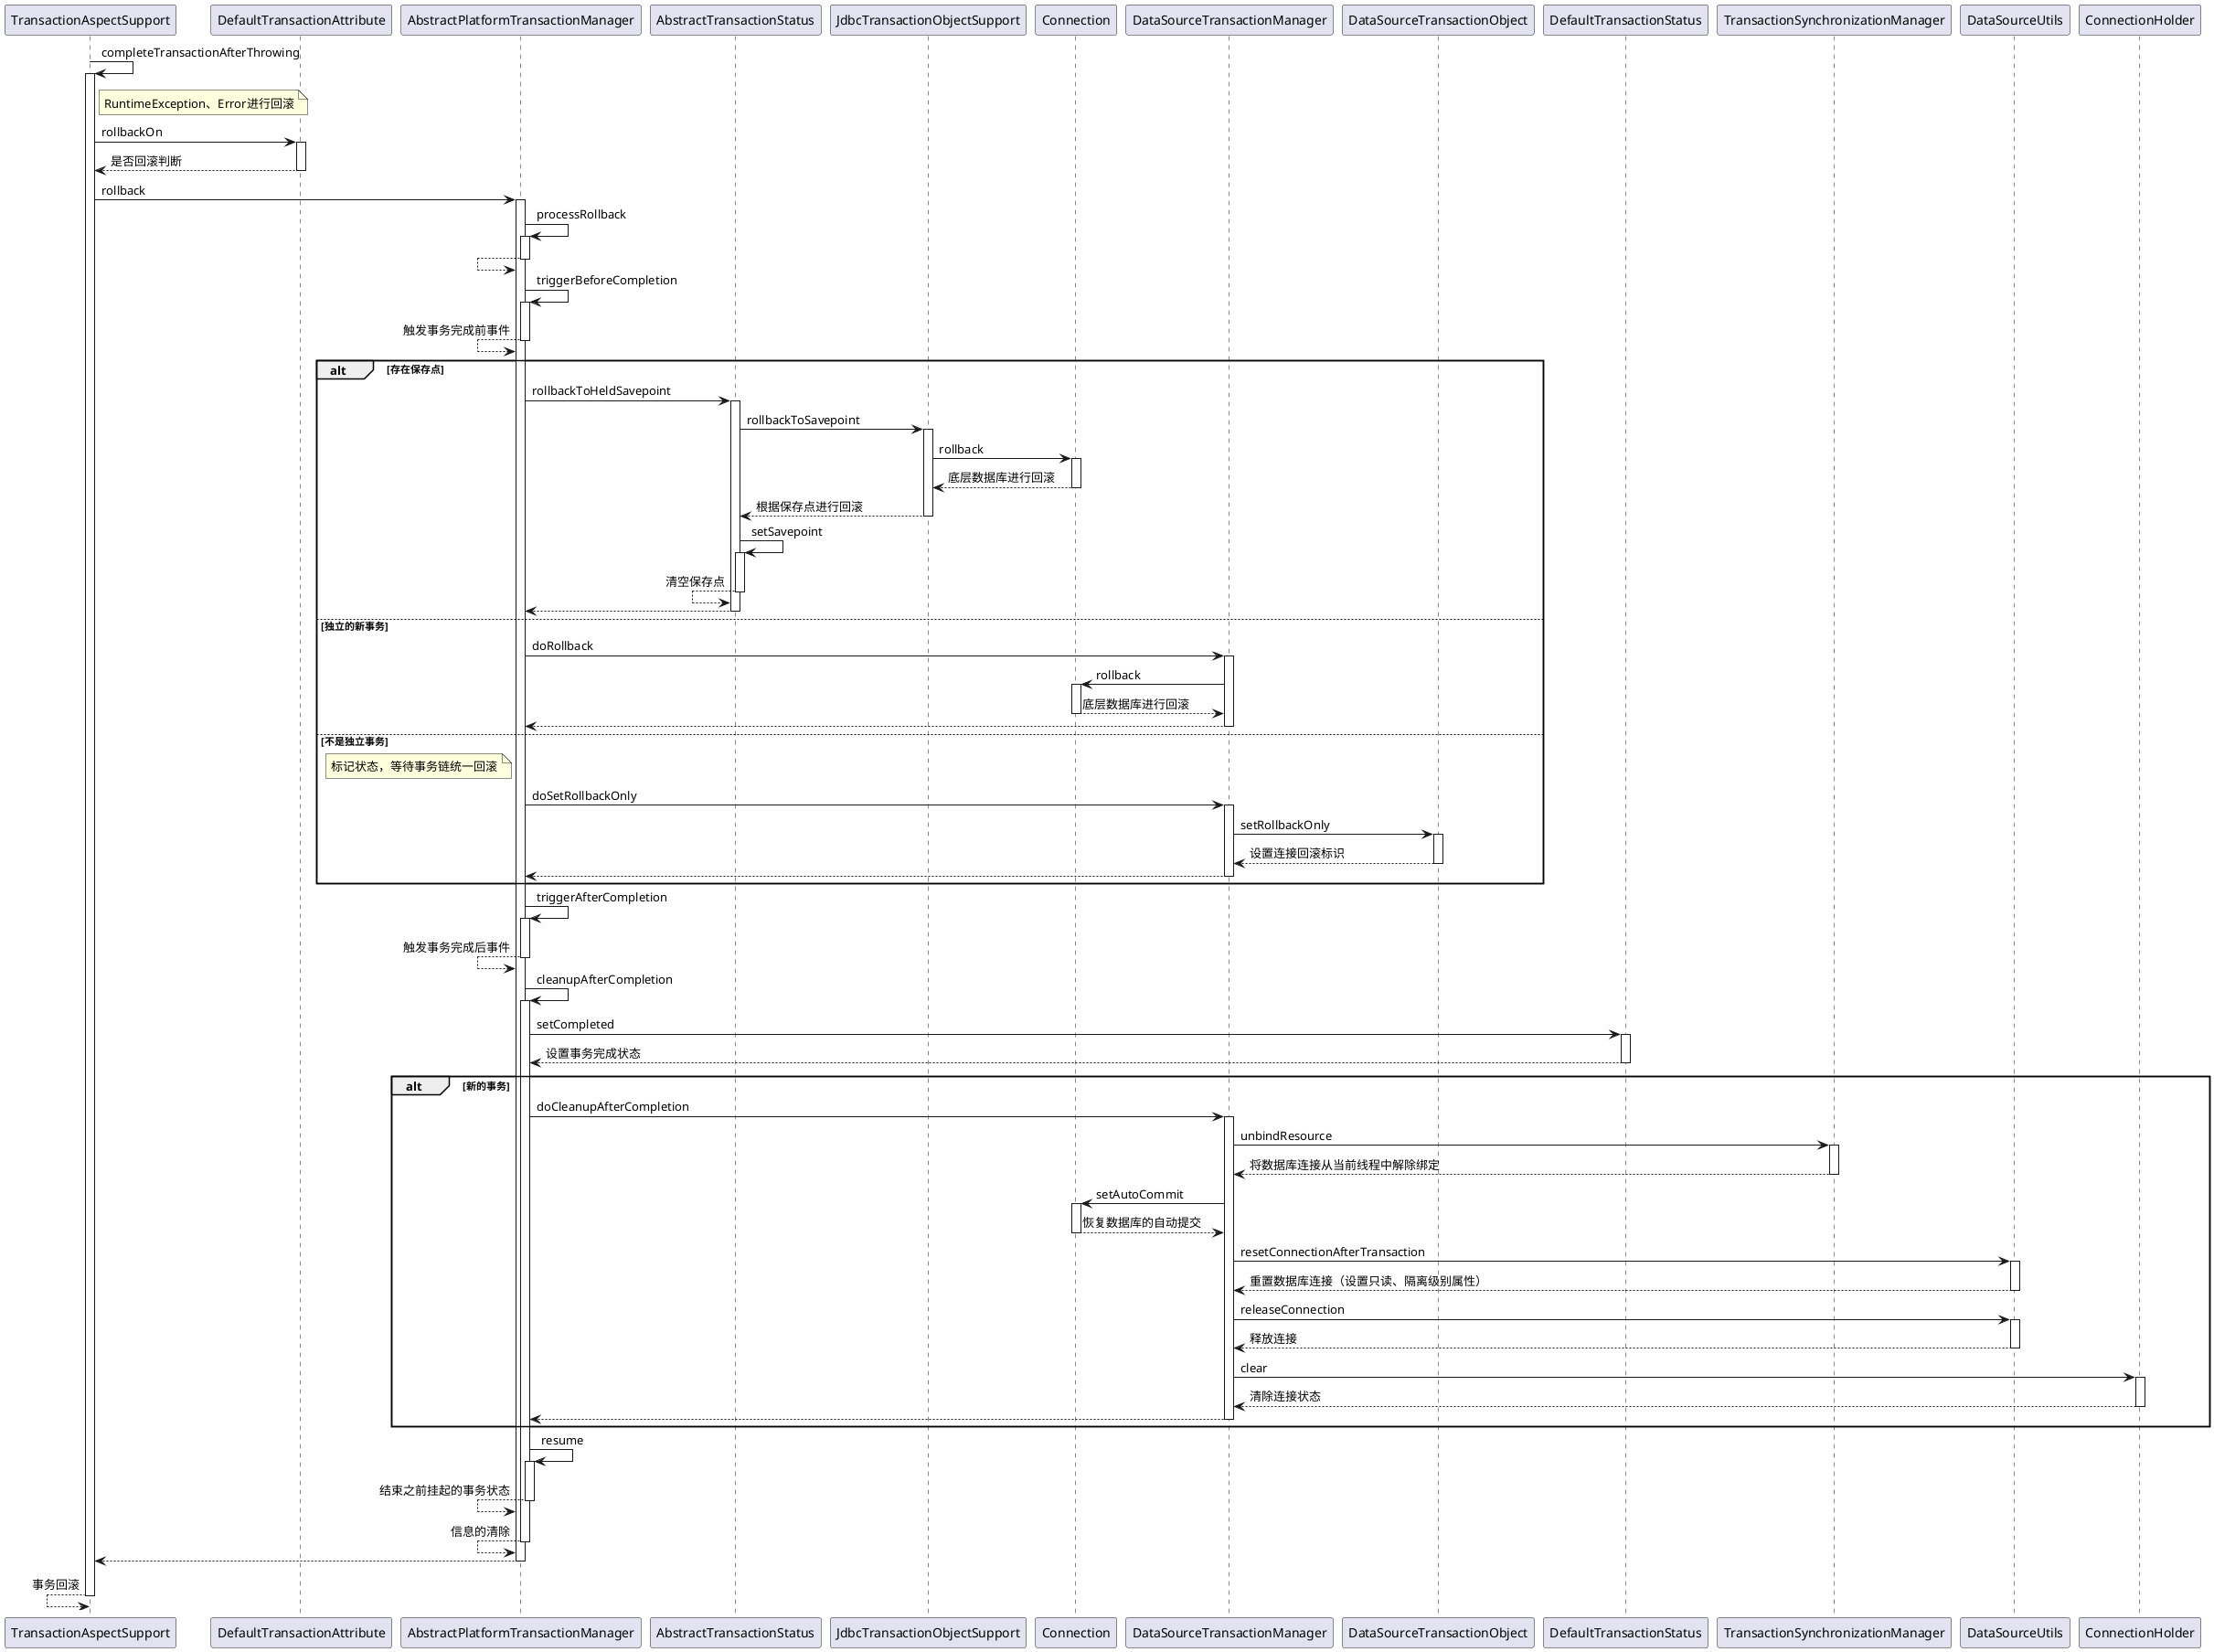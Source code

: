 @startuml

TransactionAspectSupport->TransactionAspectSupport:completeTransactionAfterThrowing
activate TransactionAspectSupport
    note right of TransactionAspectSupport
        RuntimeException、Error进行回滚
    end note
    TransactionAspectSupport->DefaultTransactionAttribute:rollbackOn
    activate DefaultTransactionAttribute
    TransactionAspectSupport<--DefaultTransactionAttribute: 是否回滚判断
    deactivate DefaultTransactionAttribute

    TransactionAspectSupport->AbstractPlatformTransactionManager:rollback
    activate AbstractPlatformTransactionManager
        AbstractPlatformTransactionManager->AbstractPlatformTransactionManager:processRollback
        activate AbstractPlatformTransactionManager
        AbstractPlatformTransactionManager<--AbstractPlatformTransactionManager:
        deactivate AbstractPlatformTransactionManager

        AbstractPlatformTransactionManager->AbstractPlatformTransactionManager:triggerBeforeCompletion
        activate AbstractPlatformTransactionManager
        AbstractPlatformTransactionManager<--AbstractPlatformTransactionManager:触发事务完成前事件
        deactivate AbstractPlatformTransactionManager

        alt 存在保存点
            AbstractPlatformTransactionManager->AbstractTransactionStatus:rollbackToHeldSavepoint
            activate AbstractTransactionStatus
                AbstractTransactionStatus->JdbcTransactionObjectSupport:rollbackToSavepoint
                activate JdbcTransactionObjectSupport
                    JdbcTransactionObjectSupport->Connection:rollback
                    activate Connection
                    JdbcTransactionObjectSupport<--Connection:底层数据库进行回滚
                    deactivate Connection
                AbstractTransactionStatus<--JdbcTransactionObjectSupport:根据保存点进行回滚
                deactivate JdbcTransactionObjectSupport
                AbstractTransactionStatus->AbstractTransactionStatus:setSavepoint
                activate AbstractTransactionStatus
                AbstractTransactionStatus<--AbstractTransactionStatus:清空保存点
                deactivate AbstractTransactionStatus
            AbstractPlatformTransactionManager<--AbstractTransactionStatus:
            deactivate AbstractTransactionStatus
        else 独立的新事务
            AbstractPlatformTransactionManager->DataSourceTransactionManager:doRollback
            activate DataSourceTransactionManager
                DataSourceTransactionManager->Connection:rollback
                activate Connection
                DataSourceTransactionManager<--Connection:底层数据库进行回滚
                deactivate Connection
            AbstractPlatformTransactionManager<--DataSourceTransactionManager:
            deactivate DataSourceTransactionManager
        else 不是独立事务
            note left of AbstractPlatformTransactionManager
                标记状态，等待事务链统一回滚
            end note
            AbstractPlatformTransactionManager->DataSourceTransactionManager:doSetRollbackOnly
            activate DataSourceTransactionManager
                DataSourceTransactionManager->DataSourceTransactionObject:setRollbackOnly
                activate DataSourceTransactionObject
                DataSourceTransactionManager<--DataSourceTransactionObject:设置连接回滚标识
                deactivate DataSourceTransactionObject
            AbstractPlatformTransactionManager<--DataSourceTransactionManager:
            deactivate DataSourceTransactionManager
        end

        AbstractPlatformTransactionManager->AbstractPlatformTransactionManager:triggerAfterCompletion
        activate AbstractPlatformTransactionManager
        AbstractPlatformTransactionManager<--AbstractPlatformTransactionManager:触发事务完成后事件
        deactivate AbstractPlatformTransactionManager

        AbstractPlatformTransactionManager->AbstractPlatformTransactionManager:cleanupAfterCompletion
        activate AbstractPlatformTransactionManager
            AbstractPlatformTransactionManager->DefaultTransactionStatus:setCompleted
            activate DefaultTransactionStatus
            AbstractPlatformTransactionManager<--DefaultTransactionStatus:设置事务完成状态
            deactivate DefaultTransactionStatus

            alt 新的事务
                AbstractPlatformTransactionManager->DataSourceTransactionManager:doCleanupAfterCompletion
                activate DataSourceTransactionManager
                    DataSourceTransactionManager->TransactionSynchronizationManager:unbindResource
                    activate TransactionSynchronizationManager
                    DataSourceTransactionManager<--TransactionSynchronizationManager: 将数据库连接从当前线程中解除绑定
                    deactivate TransactionSynchronizationManager

                    DataSourceTransactionManager->Connection:setAutoCommit
                    activate Connection
                    DataSourceTransactionManager<--Connection:恢复数据库的自动提交
                    deactivate Connection

                    DataSourceTransactionManager->DataSourceUtils:resetConnectionAfterTransaction
                    activate DataSourceUtils
                    DataSourceTransactionManager<--DataSourceUtils:重置数据库连接（设置只读、隔离级别属性）
                    deactivate DataSourceUtils

                    DataSourceTransactionManager->DataSourceUtils:releaseConnection
                    activate DataSourceUtils
                    DataSourceTransactionManager<--DataSourceUtils:释放连接
                    deactivate DataSourceUtils

                    DataSourceTransactionManager->ConnectionHolder:clear
                    activate ConnectionHolder
                    DataSourceTransactionManager<--ConnectionHolder:清除连接状态
                    deactivate ConnectionHolder

                AbstractPlatformTransactionManager<--DataSourceTransactionManager:
                deactivate DataSourceTransactionManager
            end

            AbstractPlatformTransactionManager->AbstractPlatformTransactionManager:resume
            activate AbstractPlatformTransactionManager
            AbstractPlatformTransactionManager<--AbstractPlatformTransactionManager:结束之前挂起的事务状态
            deactivate AbstractPlatformTransactionManager
        AbstractPlatformTransactionManager<--AbstractPlatformTransactionManager:信息的清除
        deactivate AbstractPlatformTransactionManager

    TransactionAspectSupport<--AbstractPlatformTransactionManager:
    deactivate AbstractPlatformTransactionManager

TransactionAspectSupport<--TransactionAspectSupport:事务回滚
deactivate TransactionAspectSupport

@enduml
